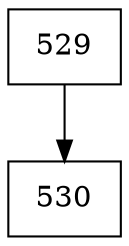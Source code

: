 digraph G {
  node [shape=record];
  node0 [label="{529}"];
  node0 -> node1;
  node1 [label="{530}"];
}
